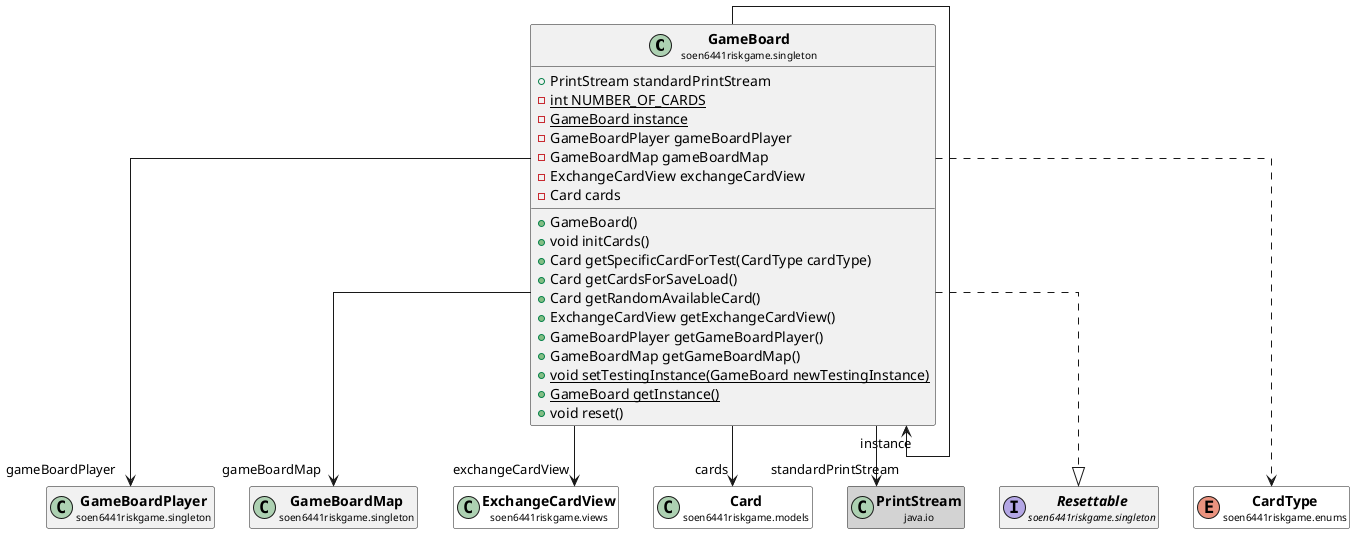 @startuml

skinparam svgLinkTarget _parent
skinparam linetype ortho
set namespaceSeparator none
class "<b><size:14>GameBoard</b>\n<size:10>soen6441riskgame.singleton" as soen6441riskgame.singleton.GameBoard  [[../../soen6441riskgame/singleton/GameBoard.html{soen6441riskgame.singleton.GameBoard}]] {
+PrintStream standardPrintStream
{static} -int NUMBER_OF_CARDS
{static} -GameBoard instance
-GameBoardPlayer gameBoardPlayer
-GameBoardMap gameBoardMap
-ExchangeCardView exchangeCardView
-Card cards
+GameBoard()
+void initCards()
+Card getSpecificCardForTest(CardType cardType)
+Card getCardsForSaveLoad()
+Card getRandomAvailableCard()
+ExchangeCardView getExchangeCardView()
+GameBoardPlayer getGameBoardPlayer()
+GameBoardMap getGameBoardMap()
{static} +void setTestingInstance(GameBoard newTestingInstance)
{static} +GameBoard getInstance()
+void reset()
}


soen6441riskgame.singleton.GameBoard -->  "instance" soen6441riskgame.singleton.GameBoard

class "<b><size:14>GameBoardPlayer</b>\n<size:10>soen6441riskgame.singleton" as soen6441riskgame.singleton.GameBoardPlayer  [[../../soen6441riskgame/singleton/GameBoardPlayer.html{soen6441riskgame.singleton.GameBoardPlayer}]] {
}

hide soen6441riskgame.singleton.GameBoardPlayer fields
hide soen6441riskgame.singleton.GameBoardPlayer methods

soen6441riskgame.singleton.GameBoard -->  "gameBoardPlayer" soen6441riskgame.singleton.GameBoardPlayer

class "<b><size:14>GameBoardMap</b>\n<size:10>soen6441riskgame.singleton" as soen6441riskgame.singleton.GameBoardMap  [[../../soen6441riskgame/singleton/GameBoardMap.html{soen6441riskgame.singleton.GameBoardMap}]] {
}

hide soen6441riskgame.singleton.GameBoardMap fields
hide soen6441riskgame.singleton.GameBoardMap methods

soen6441riskgame.singleton.GameBoard -->  "gameBoardMap" soen6441riskgame.singleton.GameBoardMap

class "<b><size:14>ExchangeCardView</b>\n<size:10>soen6441riskgame.views" as soen6441riskgame.views.ExchangeCardView  [[../../soen6441riskgame/views/ExchangeCardView.html{soen6441riskgame.views.ExchangeCardView}]] #white {
}

hide soen6441riskgame.views.ExchangeCardView fields
hide soen6441riskgame.views.ExchangeCardView methods

soen6441riskgame.singleton.GameBoard -->  "exchangeCardView" soen6441riskgame.views.ExchangeCardView

class "<b><size:14>Card</b>\n<size:10>soen6441riskgame.models" as soen6441riskgame.models.Card  [[../../soen6441riskgame/models/Card.html{soen6441riskgame.models.Card}]] #white {
}

hide soen6441riskgame.models.Card fields
hide soen6441riskgame.models.Card methods

soen6441riskgame.singleton.GameBoard -->  "cards" soen6441riskgame.models.Card

class "<b><size:14>PrintStream</b>\n<size:10>java.io" as java.io.PrintStream  #lightgrey {
}

hide java.io.PrintStream fields
hide java.io.PrintStream methods

soen6441riskgame.singleton.GameBoard -->  "standardPrintStream" java.io.PrintStream

interface "<b><size:14>Resettable</b>\n<size:10>soen6441riskgame.singleton" as soen6441riskgame.singleton.Resettable  [[../../soen6441riskgame/singleton/Resettable.html{soen6441riskgame.singleton.Resettable}]] {
}

hide soen6441riskgame.singleton.Resettable fields
hide soen6441riskgame.singleton.Resettable methods

soen6441riskgame.singleton.GameBoard ..|> soen6441riskgame.singleton.Resettable

enum "<b><size:14>CardType</b>\n<size:10>soen6441riskgame.enums" as soen6441riskgame.enums.CardType  [[../../soen6441riskgame/enums/CardType.html{soen6441riskgame.enums.CardType}]] #white {
}

hide soen6441riskgame.enums.CardType fields
hide soen6441riskgame.enums.CardType methods

soen6441riskgame.singleton.GameBoard ..> soen6441riskgame.enums.CardType


@enduml
